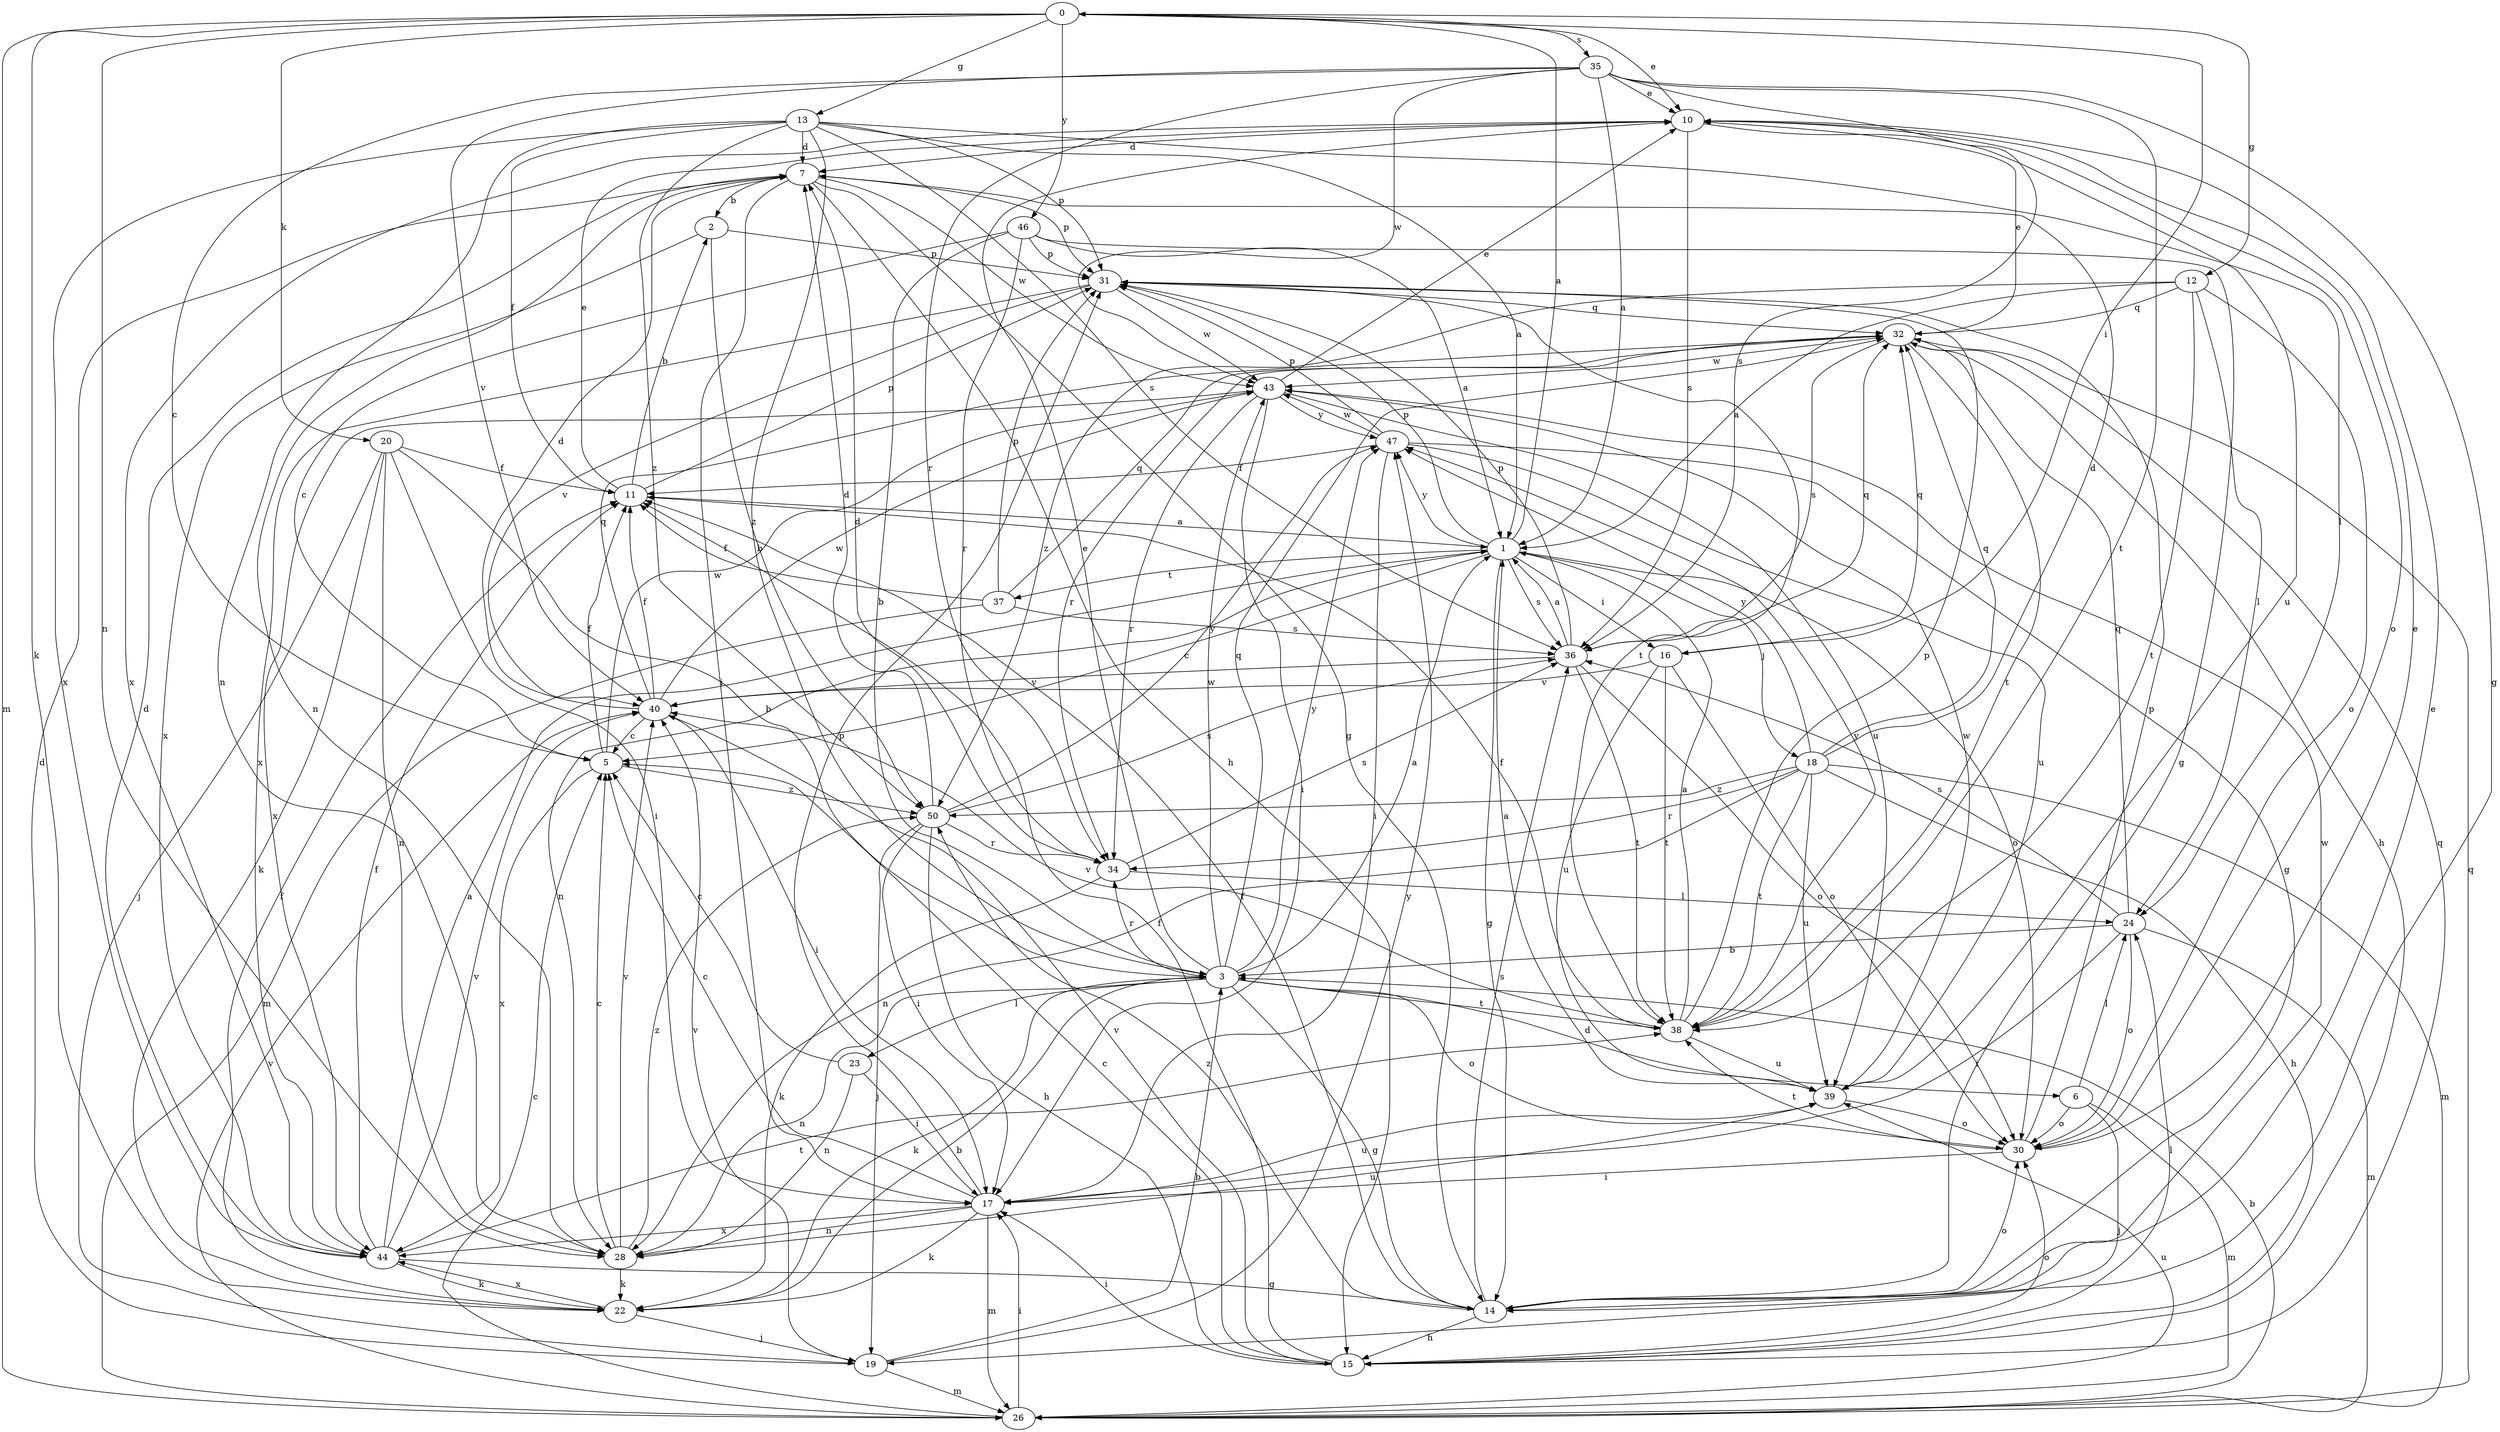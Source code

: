 strict digraph  {
0;
1;
2;
3;
5;
6;
7;
10;
11;
12;
13;
14;
15;
16;
17;
18;
19;
20;
22;
23;
24;
26;
28;
30;
31;
32;
34;
35;
36;
37;
38;
39;
40;
43;
44;
46;
47;
50;
0 -> 10  [label=e];
0 -> 12  [label=g];
0 -> 13  [label=g];
0 -> 16  [label=i];
0 -> 20  [label=k];
0 -> 22  [label=k];
0 -> 26  [label=m];
0 -> 28  [label=n];
0 -> 35  [label=s];
0 -> 46  [label=y];
1 -> 0  [label=a];
1 -> 5  [label=c];
1 -> 14  [label=g];
1 -> 16  [label=i];
1 -> 18  [label=j];
1 -> 28  [label=n];
1 -> 30  [label=o];
1 -> 31  [label=p];
1 -> 36  [label=s];
1 -> 37  [label=t];
1 -> 47  [label=y];
2 -> 31  [label=p];
2 -> 44  [label=x];
2 -> 50  [label=z];
3 -> 1  [label=a];
3 -> 6  [label=d];
3 -> 10  [label=e];
3 -> 14  [label=g];
3 -> 22  [label=k];
3 -> 23  [label=l];
3 -> 28  [label=n];
3 -> 30  [label=o];
3 -> 32  [label=q];
3 -> 34  [label=r];
3 -> 38  [label=t];
3 -> 43  [label=w];
3 -> 47  [label=y];
5 -> 11  [label=f];
5 -> 43  [label=w];
5 -> 44  [label=x];
5 -> 50  [label=z];
6 -> 19  [label=j];
6 -> 24  [label=l];
6 -> 26  [label=m];
6 -> 30  [label=o];
7 -> 2  [label=b];
7 -> 14  [label=g];
7 -> 15  [label=h];
7 -> 17  [label=i];
7 -> 28  [label=n];
7 -> 31  [label=p];
7 -> 43  [label=w];
10 -> 7  [label=d];
10 -> 30  [label=o];
10 -> 36  [label=s];
10 -> 39  [label=u];
10 -> 44  [label=x];
11 -> 1  [label=a];
11 -> 2  [label=b];
11 -> 10  [label=e];
11 -> 31  [label=p];
12 -> 1  [label=a];
12 -> 24  [label=l];
12 -> 30  [label=o];
12 -> 32  [label=q];
12 -> 38  [label=t];
12 -> 50  [label=z];
13 -> 1  [label=a];
13 -> 3  [label=b];
13 -> 7  [label=d];
13 -> 11  [label=f];
13 -> 24  [label=l];
13 -> 28  [label=n];
13 -> 31  [label=p];
13 -> 36  [label=s];
13 -> 44  [label=x];
13 -> 50  [label=z];
14 -> 10  [label=e];
14 -> 11  [label=f];
14 -> 15  [label=h];
14 -> 30  [label=o];
14 -> 36  [label=s];
14 -> 43  [label=w];
14 -> 50  [label=z];
15 -> 5  [label=c];
15 -> 11  [label=f];
15 -> 17  [label=i];
15 -> 24  [label=l];
15 -> 30  [label=o];
15 -> 32  [label=q];
15 -> 40  [label=v];
16 -> 30  [label=o];
16 -> 32  [label=q];
16 -> 38  [label=t];
16 -> 39  [label=u];
16 -> 40  [label=v];
17 -> 5  [label=c];
17 -> 22  [label=k];
17 -> 26  [label=m];
17 -> 28  [label=n];
17 -> 31  [label=p];
17 -> 39  [label=u];
17 -> 44  [label=x];
18 -> 7  [label=d];
18 -> 15  [label=h];
18 -> 26  [label=m];
18 -> 28  [label=n];
18 -> 32  [label=q];
18 -> 34  [label=r];
18 -> 38  [label=t];
18 -> 39  [label=u];
18 -> 47  [label=y];
18 -> 50  [label=z];
19 -> 3  [label=b];
19 -> 7  [label=d];
19 -> 26  [label=m];
19 -> 40  [label=v];
19 -> 47  [label=y];
20 -> 3  [label=b];
20 -> 11  [label=f];
20 -> 17  [label=i];
20 -> 19  [label=j];
20 -> 22  [label=k];
20 -> 28  [label=n];
22 -> 3  [label=b];
22 -> 11  [label=f];
22 -> 19  [label=j];
22 -> 44  [label=x];
23 -> 5  [label=c];
23 -> 17  [label=i];
23 -> 28  [label=n];
24 -> 3  [label=b];
24 -> 17  [label=i];
24 -> 26  [label=m];
24 -> 30  [label=o];
24 -> 32  [label=q];
24 -> 36  [label=s];
26 -> 3  [label=b];
26 -> 5  [label=c];
26 -> 17  [label=i];
26 -> 32  [label=q];
26 -> 39  [label=u];
26 -> 40  [label=v];
28 -> 5  [label=c];
28 -> 22  [label=k];
28 -> 39  [label=u];
28 -> 40  [label=v];
28 -> 50  [label=z];
30 -> 10  [label=e];
30 -> 17  [label=i];
30 -> 31  [label=p];
30 -> 38  [label=t];
31 -> 32  [label=q];
31 -> 38  [label=t];
31 -> 40  [label=v];
31 -> 43  [label=w];
31 -> 44  [label=x];
32 -> 10  [label=e];
32 -> 15  [label=h];
32 -> 34  [label=r];
32 -> 36  [label=s];
32 -> 38  [label=t];
32 -> 43  [label=w];
34 -> 7  [label=d];
34 -> 22  [label=k];
34 -> 24  [label=l];
34 -> 36  [label=s];
35 -> 1  [label=a];
35 -> 5  [label=c];
35 -> 10  [label=e];
35 -> 14  [label=g];
35 -> 34  [label=r];
35 -> 36  [label=s];
35 -> 38  [label=t];
35 -> 40  [label=v];
35 -> 43  [label=w];
36 -> 1  [label=a];
36 -> 30  [label=o];
36 -> 31  [label=p];
36 -> 32  [label=q];
36 -> 38  [label=t];
36 -> 40  [label=v];
37 -> 11  [label=f];
37 -> 26  [label=m];
37 -> 31  [label=p];
37 -> 32  [label=q];
37 -> 36  [label=s];
38 -> 1  [label=a];
38 -> 11  [label=f];
38 -> 31  [label=p];
38 -> 39  [label=u];
38 -> 40  [label=v];
38 -> 47  [label=y];
39 -> 1  [label=a];
39 -> 30  [label=o];
39 -> 43  [label=w];
40 -> 5  [label=c];
40 -> 7  [label=d];
40 -> 11  [label=f];
40 -> 17  [label=i];
40 -> 32  [label=q];
40 -> 43  [label=w];
43 -> 10  [label=e];
43 -> 17  [label=i];
43 -> 34  [label=r];
43 -> 39  [label=u];
43 -> 44  [label=x];
43 -> 47  [label=y];
44 -> 1  [label=a];
44 -> 7  [label=d];
44 -> 11  [label=f];
44 -> 14  [label=g];
44 -> 22  [label=k];
44 -> 38  [label=t];
44 -> 40  [label=v];
46 -> 1  [label=a];
46 -> 3  [label=b];
46 -> 5  [label=c];
46 -> 14  [label=g];
46 -> 31  [label=p];
46 -> 34  [label=r];
47 -> 11  [label=f];
47 -> 14  [label=g];
47 -> 17  [label=i];
47 -> 31  [label=p];
47 -> 39  [label=u];
47 -> 43  [label=w];
50 -> 7  [label=d];
50 -> 15  [label=h];
50 -> 17  [label=i];
50 -> 19  [label=j];
50 -> 34  [label=r];
50 -> 36  [label=s];
50 -> 47  [label=y];
}
